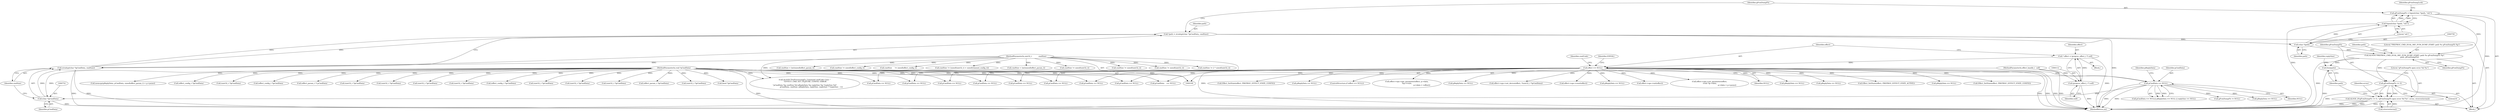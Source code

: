 digraph "0_Android_aeea52da00d210587fb3ed895de3d5f2e0264c88_9@API" {
"1000755" [label="(Call,gPcmDumpFh = fopen((char *)path, \"wb\"))"];
"1000757" [label="(Call,fopen((char *)path, \"wb\"))"];
"1000758" [label="(Call,(char *)path)"];
"1000748" [label="(Call,*path = strndup((char *)pCmdData, cmdSize))"];
"1000750" [label="(Call,strndup((char *)pCmdData, cmdSize))"];
"1000751" [label="(Call,(char *)pCmdData)"];
"1000714" [label="(Call,pCmdData == NULL)"];
"1000104" [label="(MethodParameterIn,void *pCmdData)"];
"1000117" [label="(Call,effect == NULL)"];
"1000109" [label="(Call,* effect = (preproc_effect_t *) self)"];
"1000111" [label="(Call,(preproc_effect_t *) self)"];
"1000101" [label="(MethodParameterIn,effect_handle_t  self)"];
"1000103" [label="(MethodParameterIn,uint32_t            cmdSize)"];
"1000765" [label="(Call,ALOGV(\"PREPROC_CMD_DUAL_MIC_PCM_DUMP_START: path %s gPcmDumpFh %p\",\n                  path, gPcmDumpFh))"];
"1000770" [label="(Call,gPcmDumpFh <= 0)"];
"1000769" [label="(Call,ALOGE_IF(gPcmDumpFh <= 0, \"gPcmDumpFh open error %d %s\", errno, strerror(errno)))"];
"1000777" [label="(Call,free(path))"];
"1000116" [label="(ControlStructure,if (effect == NULL))"];
"1000393" [label="(Call,(effect_param_t *)pCmdData)"];
"1000915" [label="(Call,(uint32_t *)pCmdData)"];
"1000777" [label="(Call,free(path))"];
"1000772" [label="(Literal,0)"];
"1000107" [label="(Block,)"];
"1000125" [label="(Identifier,cmdCode)"];
"1000656" [label="(Call,(bool *)pCmdData)"];
"1000437" [label="(Call,effect->ops->get_parameter(effect, p->data,\n &p->vsize,\n                                                       p->data + voffset))"];
"1000750" [label="(Call,strndup((char *)pCmdData, cmdSize))"];
"1000795" [label="(Call,pReplyData == NULL)"];
"1000471" [label="(Call,cmdSize < (int)sizeof(effect_param_t))"];
"1000396" [label="(Call,memcpy(pReplyData, pCmdData, sizeof(effect_param_t) + p->psize))"];
"1000282" [label="(Call,cmdSize != sizeof(effect_config_t))"];
"1000278" [label="(Call,pCmdData == NULL)"];
"1000614" [label="(Call,effect->ops->set_device(effect, *(uint32_t *)pCmdData))"];
"1000344" [label="(Call,(effect_config_t *)pCmdData)"];
"1001134" [label="(Call,pCmdData == NULL)"];
"1001224" [label="(Call,(uint32_t *)pCmdData)"];
"1000756" [label="(Identifier,gPcmDumpFh)"];
"1000101" [label="(MethodParameterIn,effect_handle_t  self)"];
"1000212" [label="(Call,(effect_config_t *)pCmdData)"];
"1000356" [label="(Call,effect->ops->reset(effect))"];
"1000771" [label="(Identifier,gPcmDumpFh)"];
"1000495" [label="(Call,(effect_param_t *) pCmdData)"];
"1000716" [label="(Identifier,NULL)"];
"1000594" [label="(Call,pCmdData == NULL)"];
"1000118" [label="(Identifier,effect)"];
"1000123" [label="(Identifier,EINVAL)"];
"1000166" [label="(Call,cmdSize     != sizeof(effect_config_t))"];
"1000755" [label="(Call,gPcmDumpFh = fopen((char *)path, \"wb\"))"];
"1000104" [label="(MethodParameterIn,void *pCmdData)"];
"1001138" [label="(Call,cmdSize != (sizeof(uint32_t) + sizeof(channel_config_t)))"];
"1000719" [label="(Identifier,pReplyData)"];
"1000541" [label="(Call,pReplyData == NULL)"];
"1000367" [label="(Call,cmdSize < (int)sizeof(effect_param_t))"];
"1000761" [label="(Literal,\"wb\")"];
"1000714" [label="(Call,pCmdData == NULL)"];
"1000617" [label="(Call,(uint32_t *)pCmdData)"];
"1000149" [label="(Call,effect->ops->init(effect))"];
"1000363" [label="(Call,pCmdData == NULL)"];
"1000767" [label="(Identifier,path)"];
"1000523" [label="(Call,effect->ops->set_parameter(effect,\n (void *)p->data,\n                                                                p->data + p->psize))"];
"1001295" [label="(MethodReturn,int)"];
"1001064" [label="(Call,(uint32_t *)pCmdData)"];
"1000769" [label="(Call,ALOGE_IF(gPcmDumpFh <= 0, \"gPcmDumpFh open error %d %s\", errno, strerror(errno)))"];
"1000715" [label="(Identifier,pCmdData)"];
"1000597" [label="(Call,cmdSize != sizeof(uint32_t))"];
"1000770" [label="(Call,gPcmDumpFh <= 0)"];
"1000117" [label="(Call,effect == NULL)"];
"1000119" [label="(Identifier,NULL)"];
"1001159" [label="(Call,ALOGE(\"PreProcessingFx_Command cmdCode Case: \"\n \"EFFECT_CMD_SET_FEATURE_CONFIG: ERROR\n\"\n \"pCmdData %p cmdSize %d pReplyData %p replySize %p *replySize %d\",\n                        pCmdData, cmdSize, pReplyData, replySize, replySize ? *replySize : -1))"];
"1000103" [label="(MethodParameterIn,uint32_t            cmdSize)"];
"1000111" [label="(Call,(preproc_effect_t *) self)"];
"1000773" [label="(Literal,\"gPcmDumpFh open error %d %s\")"];
"1000852" [label="(Call,pCmdData == NULL)"];
"1000774" [label="(Identifier,errno)"];
"1000753" [label="(Identifier,pCmdData)"];
"1001030" [label="(Call,pCmdData == NULL)"];
"1000130" [label="(Call,pReplyData == NULL)"];
"1000711" [label="(Block,)"];
"1000628" [label="(Call,pCmdData == NULL)"];
"1000109" [label="(Call,* effect = (preproc_effect_t *) self)"];
"1001202" [label="(Call,(uint32_t *)pCmdData)"];
"1000713" [label="(Call,pCmdData == NULL|| pReplyData == NULL || replySize == NULL)"];
"1001259" [label="(Call,(uint32_t *)pCmdData)"];
"1000567" [label="(Call,pReplyData == NULL)"];
"1000738" [label="(Call,gPcmDumpFh != NULL)"];
"1000310" [label="(Call,(effect_config_t *)pCmdData)"];
"1000110" [label="(Identifier,effect)"];
"1000778" [label="(Identifier,path)"];
"1000775" [label="(Call,strerror(errno))"];
"1000467" [label="(Call,pCmdData == NULL)"];
"1000560" [label="(Call,Effect_SetState(effect, PREPROC_EFFECT_STATE_ACTIVE))"];
"1000758" [label="(Call,(char *)path)"];
"1000253" [label="(Call,pReplyData == NULL)"];
"1000586" [label="(Call,Effect_SetState(effect, PREPROC_EFFECT_STATE_CONFIG))"];
"1000757" [label="(Call,fopen((char *)path, \"wb\"))"];
"1000766" [label="(Literal,\"PREPROC_CMD_DUAL_MIC_PCM_DUMP_START: path %s gPcmDumpFh %p\")"];
"1000883" [label="(Call,(uint32_t *)pCmdData)"];
"1000246" [label="(Call,Effect_SetState(effect, PREPROC_EFFECT_STATE_CONFIG))"];
"1001183" [label="(Call,(uint32_t *)pCmdData)"];
"1000768" [label="(Identifier,gPcmDumpFh)"];
"1000765" [label="(Call,ALOGV(\"PREPROC_CMD_DUAL_MIC_PCM_DUMP_START: path %s gPcmDumpFh %p\",\n                  path, gPcmDumpFh))"];
"1000781" [label="(Identifier,replySize)"];
"1000749" [label="(Identifier,path)"];
"1000326" [label="(Call,pReplyData == NULL)"];
"1001034" [label="(Call,cmdSize != sizeof(uint32_t))"];
"1000162" [label="(Call,pCmdData    == NULL)"];
"1000754" [label="(Identifier,cmdSize)"];
"1000760" [label="(Identifier,path)"];
"1000751" [label="(Call,(char *)pCmdData)"];
"1001253" [label="(Call,(uint32_t *)pCmdData)"];
"1000748" [label="(Call,*path = strndup((char *)pCmdData, cmdSize))"];
"1000632" [label="(Call,cmdSize != sizeof(uint32_t))"];
"1000113" [label="(Identifier,self)"];
"1000718" [label="(Call,pReplyData == NULL)"];
"1000764" [label="(Identifier,gPcmDumpLock)"];
"1000856" [label="(Call,cmdSize != 2 * sizeof(uint32_t))"];
"1000755" -> "1000711"  [label="AST: "];
"1000755" -> "1000757"  [label="CFG: "];
"1000756" -> "1000755"  [label="AST: "];
"1000757" -> "1000755"  [label="AST: "];
"1000764" -> "1000755"  [label="CFG: "];
"1000755" -> "1001295"  [label="DDG: "];
"1000757" -> "1000755"  [label="DDG: "];
"1000757" -> "1000755"  [label="DDG: "];
"1000755" -> "1000765"  [label="DDG: "];
"1000757" -> "1000761"  [label="CFG: "];
"1000758" -> "1000757"  [label="AST: "];
"1000761" -> "1000757"  [label="AST: "];
"1000757" -> "1001295"  [label="DDG: "];
"1000758" -> "1000757"  [label="DDG: "];
"1000758" -> "1000760"  [label="CFG: "];
"1000759" -> "1000758"  [label="AST: "];
"1000760" -> "1000758"  [label="AST: "];
"1000761" -> "1000758"  [label="CFG: "];
"1000748" -> "1000758"  [label="DDG: "];
"1000758" -> "1000765"  [label="DDG: "];
"1000748" -> "1000711"  [label="AST: "];
"1000748" -> "1000750"  [label="CFG: "];
"1000749" -> "1000748"  [label="AST: "];
"1000750" -> "1000748"  [label="AST: "];
"1000756" -> "1000748"  [label="CFG: "];
"1000748" -> "1001295"  [label="DDG: "];
"1000750" -> "1000748"  [label="DDG: "];
"1000750" -> "1000748"  [label="DDG: "];
"1000750" -> "1000754"  [label="CFG: "];
"1000751" -> "1000750"  [label="AST: "];
"1000754" -> "1000750"  [label="AST: "];
"1000750" -> "1001295"  [label="DDG: "];
"1000750" -> "1001295"  [label="DDG: "];
"1000751" -> "1000750"  [label="DDG: "];
"1000103" -> "1000750"  [label="DDG: "];
"1000751" -> "1000753"  [label="CFG: "];
"1000752" -> "1000751"  [label="AST: "];
"1000753" -> "1000751"  [label="AST: "];
"1000754" -> "1000751"  [label="CFG: "];
"1000751" -> "1001295"  [label="DDG: "];
"1000714" -> "1000751"  [label="DDG: "];
"1000104" -> "1000751"  [label="DDG: "];
"1000714" -> "1000713"  [label="AST: "];
"1000714" -> "1000716"  [label="CFG: "];
"1000715" -> "1000714"  [label="AST: "];
"1000716" -> "1000714"  [label="AST: "];
"1000719" -> "1000714"  [label="CFG: "];
"1000713" -> "1000714"  [label="CFG: "];
"1000714" -> "1001295"  [label="DDG: "];
"1000714" -> "1001295"  [label="DDG: "];
"1000714" -> "1000713"  [label="DDG: "];
"1000714" -> "1000713"  [label="DDG: "];
"1000104" -> "1000714"  [label="DDG: "];
"1000117" -> "1000714"  [label="DDG: "];
"1000714" -> "1000718"  [label="DDG: "];
"1000714" -> "1000738"  [label="DDG: "];
"1000104" -> "1000100"  [label="AST: "];
"1000104" -> "1001295"  [label="DDG: "];
"1000104" -> "1000162"  [label="DDG: "];
"1000104" -> "1000212"  [label="DDG: "];
"1000104" -> "1000278"  [label="DDG: "];
"1000104" -> "1000310"  [label="DDG: "];
"1000104" -> "1000344"  [label="DDG: "];
"1000104" -> "1000363"  [label="DDG: "];
"1000104" -> "1000393"  [label="DDG: "];
"1000104" -> "1000396"  [label="DDG: "];
"1000104" -> "1000467"  [label="DDG: "];
"1000104" -> "1000495"  [label="DDG: "];
"1000104" -> "1000594"  [label="DDG: "];
"1000104" -> "1000617"  [label="DDG: "];
"1000104" -> "1000628"  [label="DDG: "];
"1000104" -> "1000656"  [label="DDG: "];
"1000104" -> "1000852"  [label="DDG: "];
"1000104" -> "1000883"  [label="DDG: "];
"1000104" -> "1000915"  [label="DDG: "];
"1000104" -> "1001030"  [label="DDG: "];
"1000104" -> "1001064"  [label="DDG: "];
"1000104" -> "1001134"  [label="DDG: "];
"1000104" -> "1001159"  [label="DDG: "];
"1000104" -> "1001183"  [label="DDG: "];
"1000104" -> "1001202"  [label="DDG: "];
"1000104" -> "1001224"  [label="DDG: "];
"1000104" -> "1001253"  [label="DDG: "];
"1000104" -> "1001259"  [label="DDG: "];
"1000117" -> "1000116"  [label="AST: "];
"1000117" -> "1000119"  [label="CFG: "];
"1000118" -> "1000117"  [label="AST: "];
"1000119" -> "1000117"  [label="AST: "];
"1000123" -> "1000117"  [label="CFG: "];
"1000125" -> "1000117"  [label="CFG: "];
"1000117" -> "1001295"  [label="DDG: "];
"1000117" -> "1001295"  [label="DDG: "];
"1000117" -> "1001295"  [label="DDG: "];
"1000109" -> "1000117"  [label="DDG: "];
"1000117" -> "1000130"  [label="DDG: "];
"1000117" -> "1000149"  [label="DDG: "];
"1000117" -> "1000162"  [label="DDG: "];
"1000117" -> "1000246"  [label="DDG: "];
"1000117" -> "1000253"  [label="DDG: "];
"1000117" -> "1000278"  [label="DDG: "];
"1000117" -> "1000326"  [label="DDG: "];
"1000117" -> "1000356"  [label="DDG: "];
"1000117" -> "1000363"  [label="DDG: "];
"1000117" -> "1000437"  [label="DDG: "];
"1000117" -> "1000467"  [label="DDG: "];
"1000117" -> "1000523"  [label="DDG: "];
"1000117" -> "1000541"  [label="DDG: "];
"1000117" -> "1000560"  [label="DDG: "];
"1000117" -> "1000567"  [label="DDG: "];
"1000117" -> "1000586"  [label="DDG: "];
"1000117" -> "1000594"  [label="DDG: "];
"1000117" -> "1000614"  [label="DDG: "];
"1000117" -> "1000628"  [label="DDG: "];
"1000117" -> "1000795"  [label="DDG: "];
"1000117" -> "1000852"  [label="DDG: "];
"1000117" -> "1001030"  [label="DDG: "];
"1000117" -> "1001134"  [label="DDG: "];
"1000109" -> "1000107"  [label="AST: "];
"1000109" -> "1000111"  [label="CFG: "];
"1000110" -> "1000109"  [label="AST: "];
"1000111" -> "1000109"  [label="AST: "];
"1000118" -> "1000109"  [label="CFG: "];
"1000109" -> "1001295"  [label="DDG: "];
"1000111" -> "1000109"  [label="DDG: "];
"1000111" -> "1000113"  [label="CFG: "];
"1000112" -> "1000111"  [label="AST: "];
"1000113" -> "1000111"  [label="AST: "];
"1000111" -> "1001295"  [label="DDG: "];
"1000101" -> "1000111"  [label="DDG: "];
"1000101" -> "1000100"  [label="AST: "];
"1000101" -> "1001295"  [label="DDG: "];
"1000103" -> "1000100"  [label="AST: "];
"1000103" -> "1001295"  [label="DDG: "];
"1000103" -> "1000166"  [label="DDG: "];
"1000103" -> "1000282"  [label="DDG: "];
"1000103" -> "1000367"  [label="DDG: "];
"1000103" -> "1000471"  [label="DDG: "];
"1000103" -> "1000597"  [label="DDG: "];
"1000103" -> "1000632"  [label="DDG: "];
"1000103" -> "1000856"  [label="DDG: "];
"1000103" -> "1001034"  [label="DDG: "];
"1000103" -> "1001138"  [label="DDG: "];
"1000103" -> "1001159"  [label="DDG: "];
"1000765" -> "1000711"  [label="AST: "];
"1000765" -> "1000768"  [label="CFG: "];
"1000766" -> "1000765"  [label="AST: "];
"1000767" -> "1000765"  [label="AST: "];
"1000768" -> "1000765"  [label="AST: "];
"1000771" -> "1000765"  [label="CFG: "];
"1000765" -> "1001295"  [label="DDG: "];
"1000765" -> "1000770"  [label="DDG: "];
"1000765" -> "1000777"  [label="DDG: "];
"1000770" -> "1000769"  [label="AST: "];
"1000770" -> "1000772"  [label="CFG: "];
"1000771" -> "1000770"  [label="AST: "];
"1000772" -> "1000770"  [label="AST: "];
"1000773" -> "1000770"  [label="CFG: "];
"1000770" -> "1001295"  [label="DDG: "];
"1000770" -> "1000769"  [label="DDG: "];
"1000770" -> "1000769"  [label="DDG: "];
"1000769" -> "1000711"  [label="AST: "];
"1000769" -> "1000775"  [label="CFG: "];
"1000773" -> "1000769"  [label="AST: "];
"1000774" -> "1000769"  [label="AST: "];
"1000775" -> "1000769"  [label="AST: "];
"1000778" -> "1000769"  [label="CFG: "];
"1000769" -> "1001295"  [label="DDG: "];
"1000769" -> "1001295"  [label="DDG: "];
"1000769" -> "1001295"  [label="DDG: "];
"1000769" -> "1001295"  [label="DDG: "];
"1000775" -> "1000769"  [label="DDG: "];
"1000777" -> "1000711"  [label="AST: "];
"1000777" -> "1000778"  [label="CFG: "];
"1000778" -> "1000777"  [label="AST: "];
"1000781" -> "1000777"  [label="CFG: "];
"1000777" -> "1001295"  [label="DDG: "];
}
